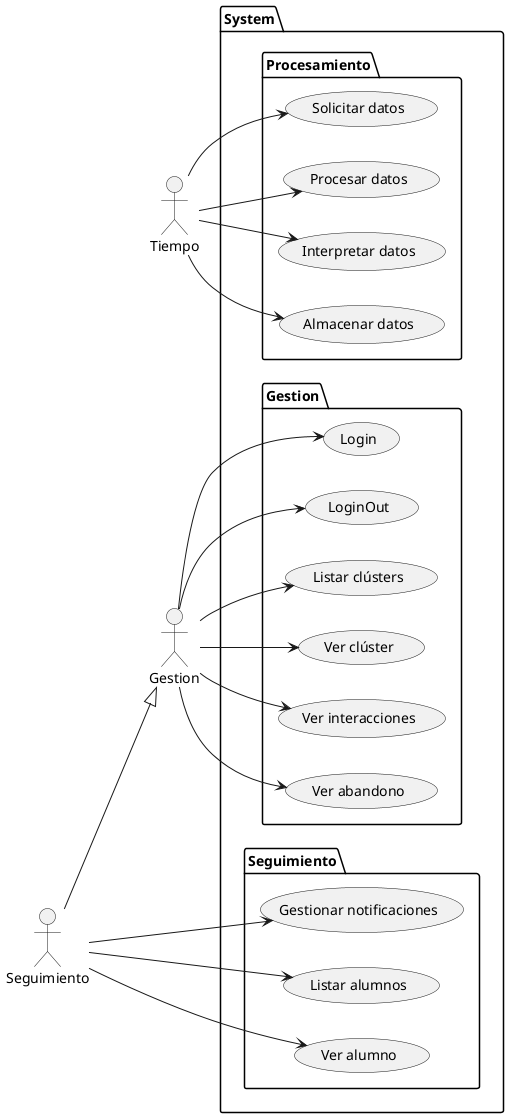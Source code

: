 @startuml CasosDeUso
left to right direction

actor "Tiempo" as Tiempo
actor "Gestion" as GEST
actor "Seguimiento"	as SEG


package System {

  package Procesamiento {
    usecase "Solicitar datos" as SD
    usecase "Procesar datos" as PD
    usecase "Interpretar datos" as ID
    usecase "Almacenar datos" as AD
  }
  package Seguimiento {
    usecase "Gestionar notificaciones" as GN
    usecase "Listar alumnos" as LA
    usecase "Ver alumno" as VA
  }
  package Gestion {
    usecase "Login" as Login
    usecase "LoginOut" as LoginOut
    usecase "Listar clústers" as LC
    usecase "Ver clúster" as VC
    usecase "Ver interacciones" as VI
    usecase "Ver abandono" as VAB
  }
}

Tiempo --> SD
Tiempo --> AD
Tiempo --> PD
Tiempo --> ID

SEG --|> GEST

GEST --> (Login)
GEST --> (LoginOut)
GEST --> (LC)
GEST --> (VC)
GEST --> (VAB)
GEST --> (VI)

SEG --> (LA)
SEG --> (VA)
SEG --> (GN)


@enduml